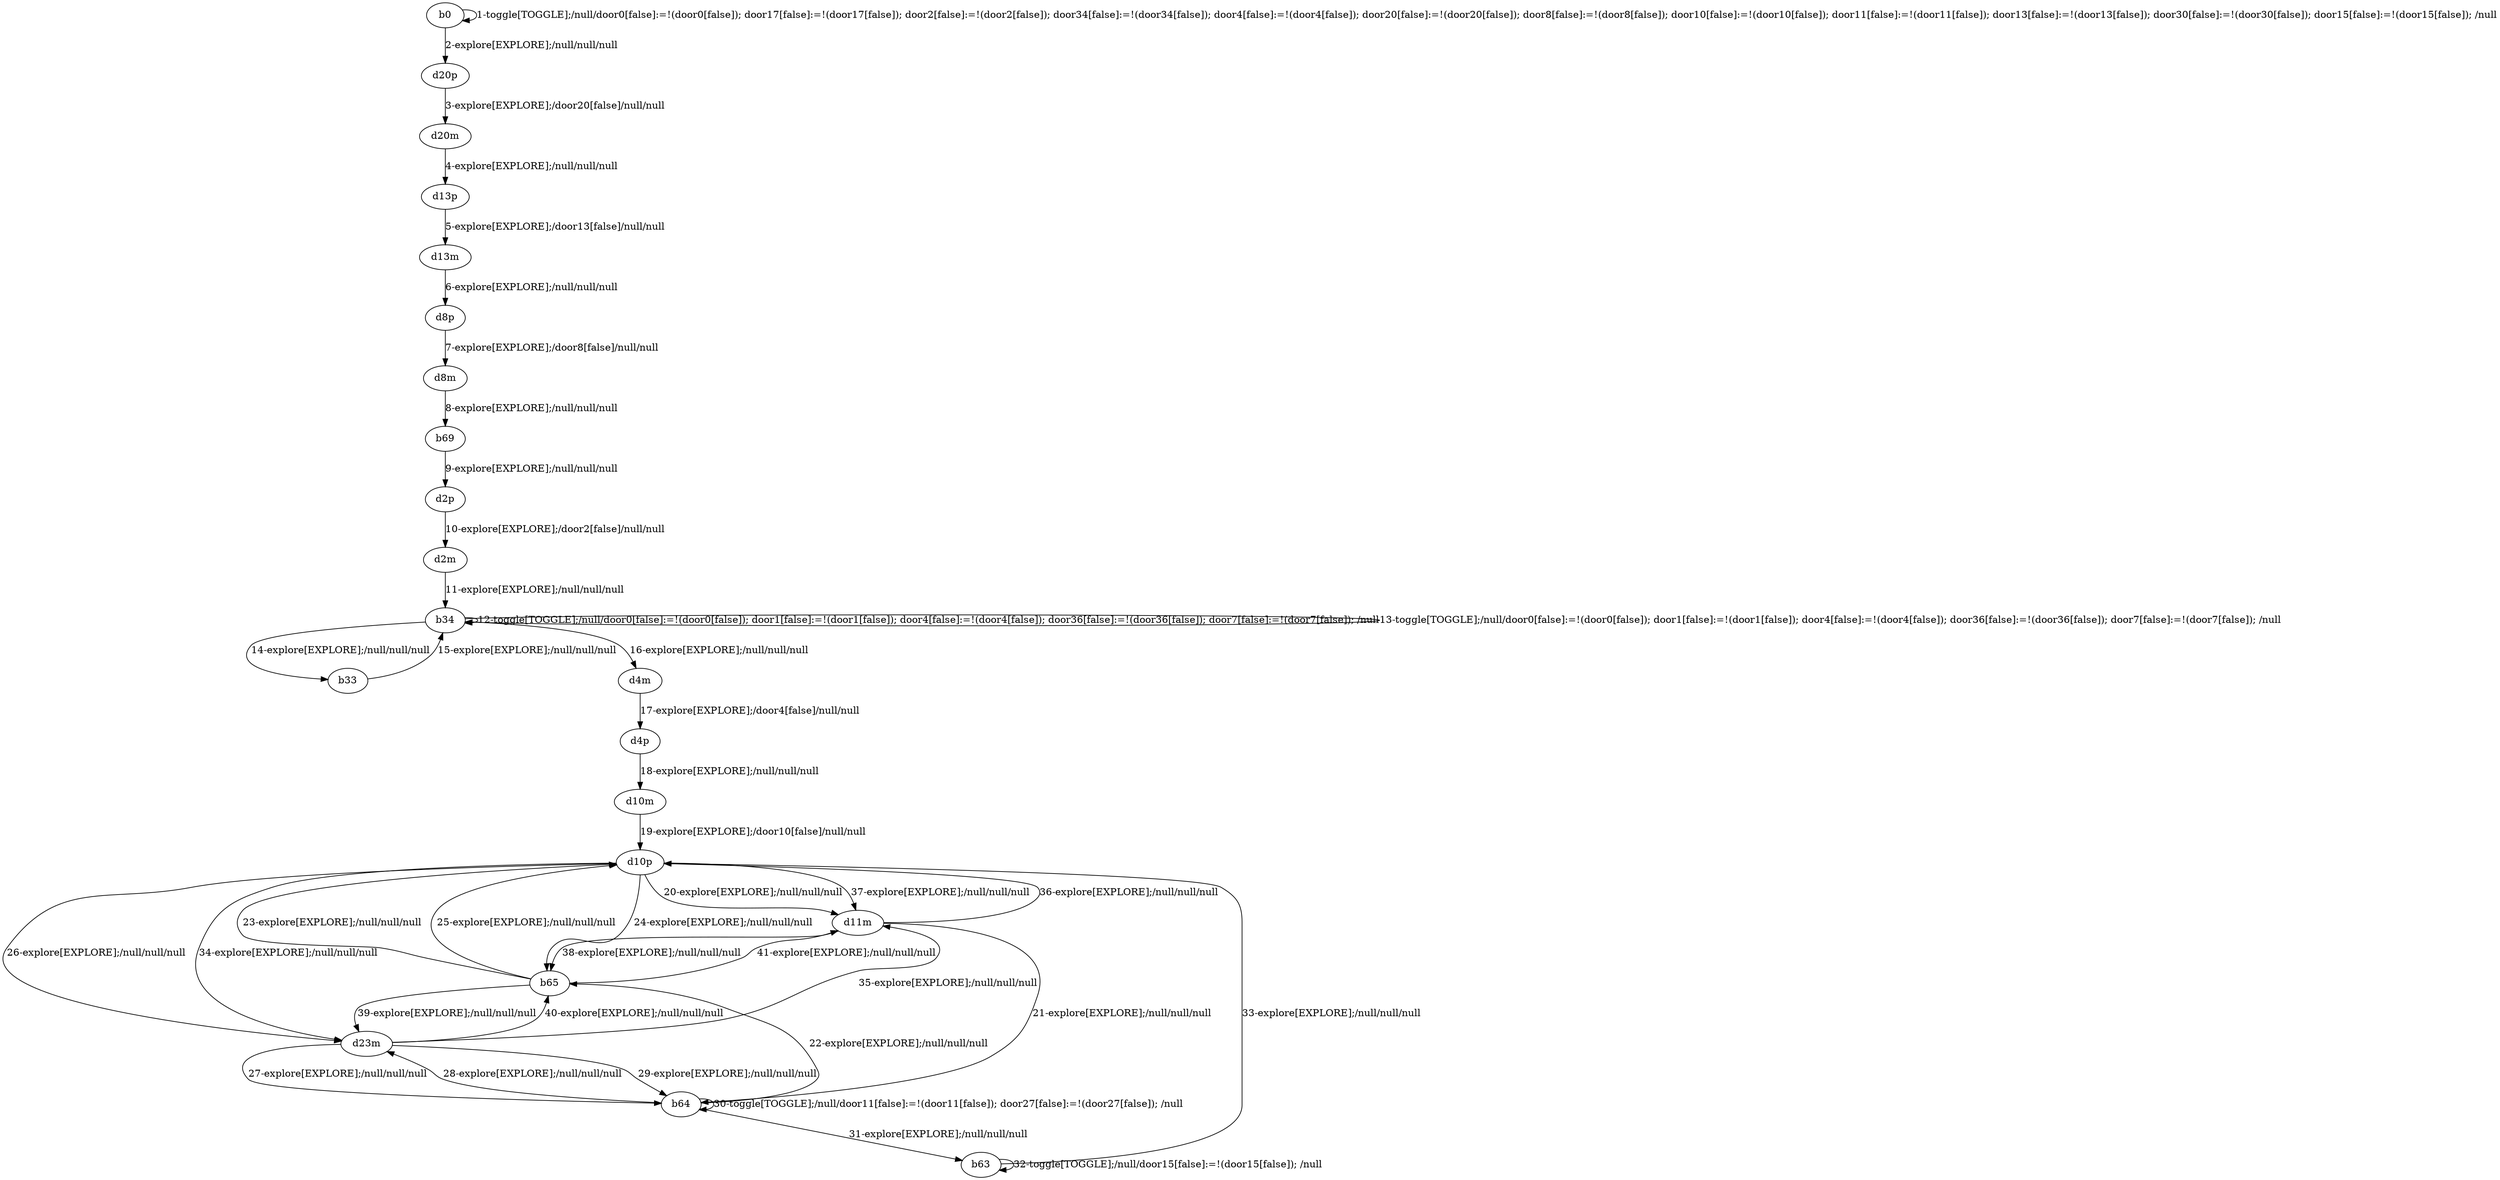 # Total number of goals covered by this test: 3
# b63 --> d10p
# b64 --> b64
# b64 --> b65

digraph g {
"b0" -> "b0" [label = "1-toggle[TOGGLE];/null/door0[false]:=!(door0[false]); door17[false]:=!(door17[false]); door2[false]:=!(door2[false]); door34[false]:=!(door34[false]); door4[false]:=!(door4[false]); door20[false]:=!(door20[false]); door8[false]:=!(door8[false]); door10[false]:=!(door10[false]); door11[false]:=!(door11[false]); door13[false]:=!(door13[false]); door30[false]:=!(door30[false]); door15[false]:=!(door15[false]); /null"];
"b0" -> "d20p" [label = "2-explore[EXPLORE];/null/null/null"];
"d20p" -> "d20m" [label = "3-explore[EXPLORE];/door20[false]/null/null"];
"d20m" -> "d13p" [label = "4-explore[EXPLORE];/null/null/null"];
"d13p" -> "d13m" [label = "5-explore[EXPLORE];/door13[false]/null/null"];
"d13m" -> "d8p" [label = "6-explore[EXPLORE];/null/null/null"];
"d8p" -> "d8m" [label = "7-explore[EXPLORE];/door8[false]/null/null"];
"d8m" -> "b69" [label = "8-explore[EXPLORE];/null/null/null"];
"b69" -> "d2p" [label = "9-explore[EXPLORE];/null/null/null"];
"d2p" -> "d2m" [label = "10-explore[EXPLORE];/door2[false]/null/null"];
"d2m" -> "b34" [label = "11-explore[EXPLORE];/null/null/null"];
"b34" -> "b34" [label = "12-toggle[TOGGLE];/null/door0[false]:=!(door0[false]); door1[false]:=!(door1[false]); door4[false]:=!(door4[false]); door36[false]:=!(door36[false]); door7[false]:=!(door7[false]); /null"];
"b34" -> "b34" [label = "13-toggle[TOGGLE];/null/door0[false]:=!(door0[false]); door1[false]:=!(door1[false]); door4[false]:=!(door4[false]); door36[false]:=!(door36[false]); door7[false]:=!(door7[false]); /null"];
"b34" -> "b33" [label = "14-explore[EXPLORE];/null/null/null"];
"b33" -> "b34" [label = "15-explore[EXPLORE];/null/null/null"];
"b34" -> "d4m" [label = "16-explore[EXPLORE];/null/null/null"];
"d4m" -> "d4p" [label = "17-explore[EXPLORE];/door4[false]/null/null"];
"d4p" -> "d10m" [label = "18-explore[EXPLORE];/null/null/null"];
"d10m" -> "d10p" [label = "19-explore[EXPLORE];/door10[false]/null/null"];
"d10p" -> "d11m" [label = "20-explore[EXPLORE];/null/null/null"];
"d11m" -> "b64" [label = "21-explore[EXPLORE];/null/null/null"];
"b64" -> "b65" [label = "22-explore[EXPLORE];/null/null/null"];
"b65" -> "d10p" [label = "23-explore[EXPLORE];/null/null/null"];
"d10p" -> "b65" [label = "24-explore[EXPLORE];/null/null/null"];
"b65" -> "d10p" [label = "25-explore[EXPLORE];/null/null/null"];
"d10p" -> "d23m" [label = "26-explore[EXPLORE];/null/null/null"];
"d23m" -> "b64" [label = "27-explore[EXPLORE];/null/null/null"];
"b64" -> "d23m" [label = "28-explore[EXPLORE];/null/null/null"];
"d23m" -> "b64" [label = "29-explore[EXPLORE];/null/null/null"];
"b64" -> "b64" [label = "30-toggle[TOGGLE];/null/door11[false]:=!(door11[false]); door27[false]:=!(door27[false]); /null"];
"b64" -> "b63" [label = "31-explore[EXPLORE];/null/null/null"];
"b63" -> "b63" [label = "32-toggle[TOGGLE];/null/door15[false]:=!(door15[false]); /null"];
"b63" -> "d10p" [label = "33-explore[EXPLORE];/null/null/null"];
"d10p" -> "d23m" [label = "34-explore[EXPLORE];/null/null/null"];
"d23m" -> "d11m" [label = "35-explore[EXPLORE];/null/null/null"];
"d11m" -> "d10p" [label = "36-explore[EXPLORE];/null/null/null"];
"d10p" -> "d11m" [label = "37-explore[EXPLORE];/null/null/null"];
"d11m" -> "b65" [label = "38-explore[EXPLORE];/null/null/null"];
"b65" -> "d23m" [label = "39-explore[EXPLORE];/null/null/null"];
"d23m" -> "b65" [label = "40-explore[EXPLORE];/null/null/null"];
"b65" -> "d11m" [label = "41-explore[EXPLORE];/null/null/null"];
}